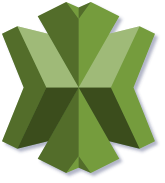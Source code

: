 <mxfile type="MultiCloud">
	<diagram id="diagram_1" name="AWS components">
		<mxGraphModel dx="1015" dy="661" grid="1" gridSize="10" guides="1" tooltips="1" connect="1" arrows="1" fold="1" page="1" pageScale="1" pageWidth="850" pageHeight="1100" math="0" shadow="1">
			<root>
				<mxCell id="0"/>
				<mxCell id="1" parent="0"/>
				<mxCell id="vertex:xray:xray" value="" style="outlineConnect=0;dashed=0;verticalLabelPosition=bottom;verticalAlign=top;align=left;html=1;shape=mxgraph.aws3.x_ray;fillColor=#759C3E;gradientColor=none;" parent="1" vertex="1">
					<mxGeometry width="76.5" height="85.5" as="geometry"/>
				</mxCell>
			</root>
		</mxGraphModel>
	</diagram>
</mxfile>